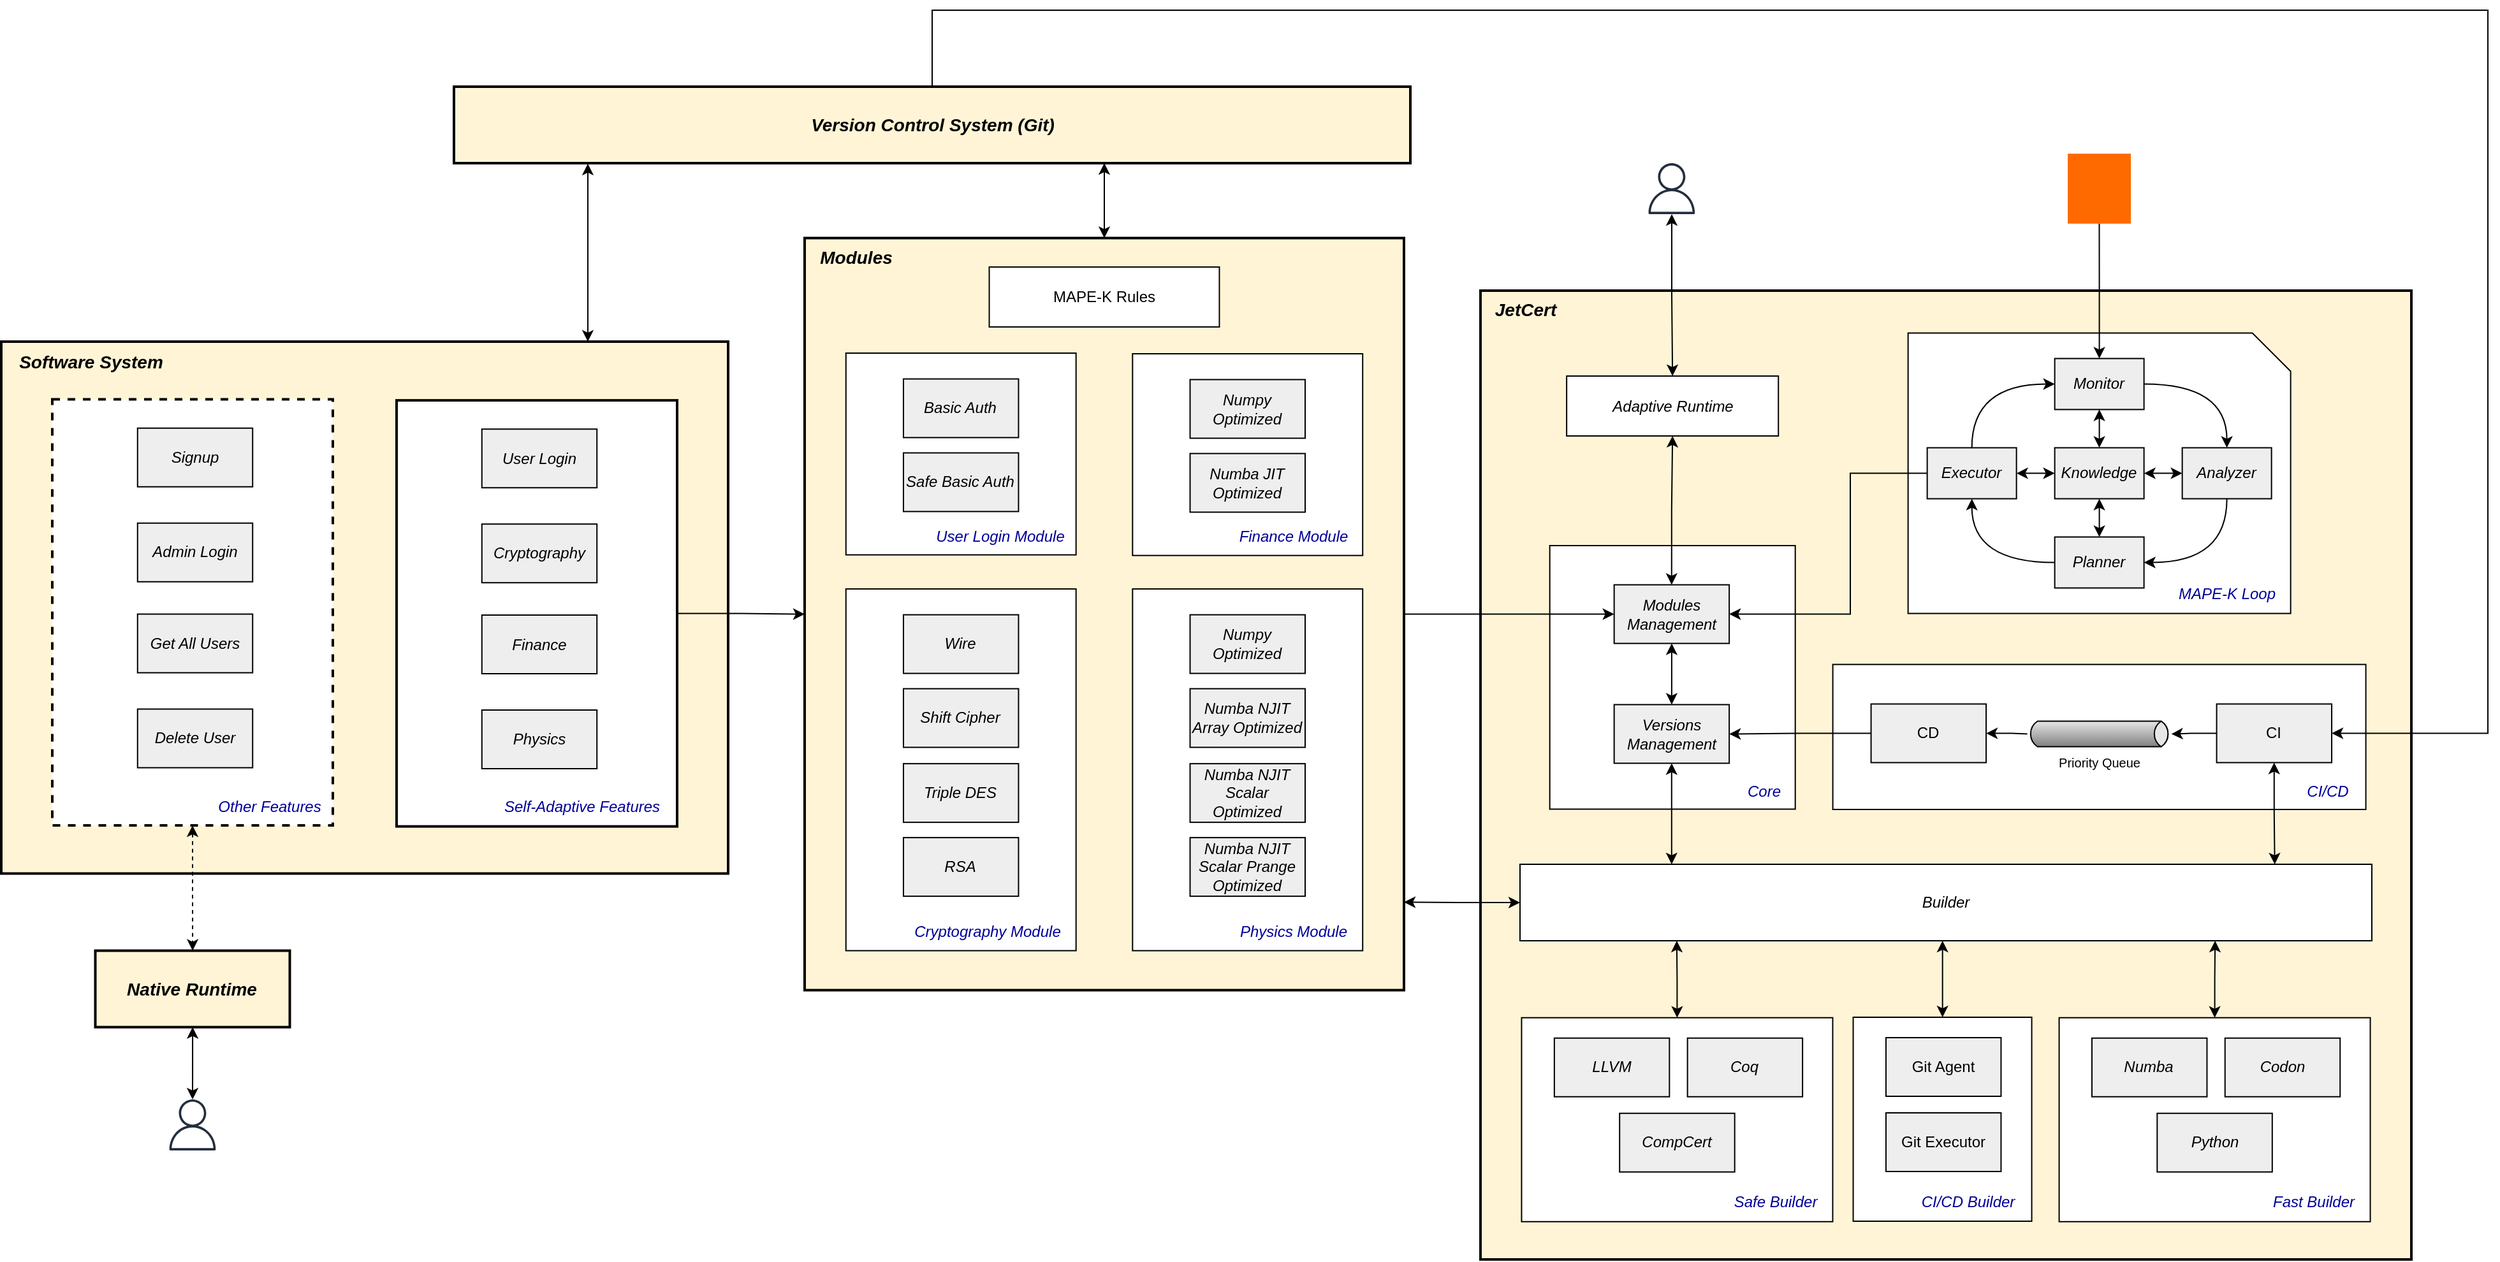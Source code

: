 <mxfile version="26.0.7">
  <diagram name="Page-1" id="ZFVRr7OpjtKKJH29cP2N">
    <mxGraphModel dx="3718" dy="2628" grid="1" gridSize="10" guides="1" tooltips="1" connect="1" arrows="1" fold="1" page="1" pageScale="1" pageWidth="850" pageHeight="1100" math="0" shadow="0">
      <root>
        <mxCell id="0" />
        <mxCell id="1" parent="0" />
        <mxCell id="-ydNmQB9zM_-2W_fWb3f-100" style="edgeStyle=orthogonalEdgeStyle;rounded=0;orthogonalLoop=1;jettySize=auto;html=1;entryX=0.14;entryY=1.007;entryDx=0;entryDy=0;entryPerimeter=0;startArrow=classic;startFill=1;exitX=0.807;exitY=0;exitDx=0;exitDy=0;exitPerimeter=0;" edge="1" parent="1" source="7SUzxIseQcVDFoDJgZ21-4" target="-ydNmQB9zM_-2W_fWb3f-50">
          <mxGeometry relative="1" as="geometry" />
        </mxCell>
        <mxCell id="7SUzxIseQcVDFoDJgZ21-4" value="" style="rounded=0;whiteSpace=wrap;html=1;strokeWidth=2;fillColor=#fff5d6;strokeColor=#000000;" parent="1" vertex="1">
          <mxGeometry x="-780" y="10.0" width="570" height="417.25" as="geometry" />
        </mxCell>
        <mxCell id="7SUzxIseQcVDFoDJgZ21-5" value="&lt;font style=&quot;font-size: 14px;&quot;&gt;&lt;b&gt;&lt;i&gt;Software System&lt;/i&gt;&lt;/b&gt;&lt;/font&gt;" style="text;html=1;align=center;verticalAlign=middle;resizable=0;points=[];autosize=1;strokeColor=none;fillColor=none;" parent="1" vertex="1">
          <mxGeometry x="-780" y="10.5" width="140" height="30" as="geometry" />
        </mxCell>
        <mxCell id="nUs16ag-8KY5u_Jwet5G-22" value="" style="rounded=0;whiteSpace=wrap;html=1;fillColor=#FFF5D6;strokeWidth=2;" parent="1" vertex="1">
          <mxGeometry x="-150" y="-71.25" width="470" height="590" as="geometry" />
        </mxCell>
        <mxCell id="nUs16ag-8KY5u_Jwet5G-24" value="&lt;font style=&quot;font-size: 14px;&quot;&gt;&lt;b&gt;&lt;i&gt;Modules&lt;/i&gt;&lt;/b&gt;&lt;/font&gt;" style="text;html=1;align=center;verticalAlign=middle;resizable=0;points=[];autosize=1;strokeColor=none;fillColor=none;" parent="1" vertex="1">
          <mxGeometry x="-150" y="-71.25" width="80" height="30" as="geometry" />
        </mxCell>
        <mxCell id="nUs16ag-8KY5u_Jwet5G-88" value="" style="rounded=0;whiteSpace=wrap;html=1;" parent="1" vertex="1">
          <mxGeometry x="107.15" y="19.52" width="180.46" height="158.25" as="geometry" />
        </mxCell>
        <mxCell id="nUs16ag-8KY5u_Jwet5G-89" value="&lt;i style=&quot;&quot;&gt;&lt;font style=&quot;font-size: 12px;&quot;&gt;Numpy Optimized&lt;/font&gt;&lt;/i&gt;" style="html=1;dropTarget=0;whiteSpace=wrap;fillColor=#EEEEEE;" parent="1" vertex="1">
          <mxGeometry x="152.26" y="39.77" width="90.24" height="46" as="geometry" />
        </mxCell>
        <mxCell id="nUs16ag-8KY5u_Jwet5G-90" value="&lt;i&gt;Numba JIT Optimized&lt;/i&gt;" style="html=1;dropTarget=0;whiteSpace=wrap;fillColor=#EEEEEE;" parent="1" vertex="1">
          <mxGeometry x="152.26" y="97.77" width="90.24" height="46" as="geometry" />
        </mxCell>
        <mxCell id="nUs16ag-8KY5u_Jwet5G-91" value="&lt;font size=&quot;1&quot; color=&quot;#000099&quot; style=&quot;&quot;&gt;&lt;i style=&quot;font-size: 12px;&quot;&gt;Finance Module&lt;/i&gt;&lt;/font&gt;" style="text;html=1;align=center;verticalAlign=middle;resizable=0;points=[];autosize=1;strokeColor=none;fillColor=none;" parent="1" vertex="1">
          <mxGeometry x="177.61" y="148.27" width="110" height="30" as="geometry" />
        </mxCell>
        <mxCell id="48fDKb3yu4CFOlkJPKU8-24" value="MAPE-K Rules" style="rounded=0;whiteSpace=wrap;html=1;" parent="1" vertex="1">
          <mxGeometry x="-5.23" y="-48.54" width="180.46" height="47" as="geometry" />
        </mxCell>
        <mxCell id="NnZYRGLzejtgDi9ghLFj-72" style="edgeStyle=orthogonalEdgeStyle;rounded=0;orthogonalLoop=1;jettySize=auto;html=1;" parent="1" source="NnZYRGLzejtgDi9ghLFj-1" target="nUs16ag-8KY5u_Jwet5G-22" edge="1">
          <mxGeometry relative="1" as="geometry" />
        </mxCell>
        <mxCell id="NnZYRGLzejtgDi9ghLFj-1" value="" style="rounded=0;whiteSpace=wrap;html=1;strokeWidth=2;" parent="1" vertex="1">
          <mxGeometry x="-470" y="56.06" width="220" height="334.25" as="geometry" />
        </mxCell>
        <mxCell id="NnZYRGLzejtgDi9ghLFj-4" value="&lt;i&gt;User Login&lt;/i&gt;" style="html=1;dropTarget=0;whiteSpace=wrap;fillColor=#EEEEEE;" parent="1" vertex="1">
          <mxGeometry x="-403.12" y="78.62" width="90.24" height="46" as="geometry" />
        </mxCell>
        <mxCell id="NnZYRGLzejtgDi9ghLFj-5" value="&lt;i&gt;Cryptography&lt;/i&gt;" style="html=1;dropTarget=0;whiteSpace=wrap;fillColor=#EEEEEE;" parent="1" vertex="1">
          <mxGeometry x="-403.12" y="153.12" width="90.24" height="46" as="geometry" />
        </mxCell>
        <mxCell id="NnZYRGLzejtgDi9ghLFj-11" value="&lt;i style=&quot;&quot;&gt;&lt;font style=&quot;font-size: 12px;&quot;&gt;Finance&lt;/font&gt;&lt;/i&gt;" style="html=1;dropTarget=0;whiteSpace=wrap;fillColor=#EEEEEE;" parent="1" vertex="1">
          <mxGeometry x="-403.12" y="224.5" width="90.24" height="46" as="geometry" />
        </mxCell>
        <mxCell id="NnZYRGLzejtgDi9ghLFj-12" value="&lt;i&gt;Physics&lt;/i&gt;" style="html=1;dropTarget=0;whiteSpace=wrap;fillColor=#EEEEEE;" parent="1" vertex="1">
          <mxGeometry x="-403.12" y="299.0" width="90.24" height="46" as="geometry" />
        </mxCell>
        <mxCell id="NnZYRGLzejtgDi9ghLFj-35" value="&lt;font color=&quot;#000099&quot;&gt;&lt;i&gt;Self-Adaptive Features&lt;/i&gt;&lt;/font&gt;" style="text;html=1;align=center;verticalAlign=middle;resizable=0;points=[];autosize=1;strokeColor=none;fillColor=none;" parent="1" vertex="1">
          <mxGeometry x="-400" y="360.31" width="150" height="30" as="geometry" />
        </mxCell>
        <mxCell id="K5gOMNAxIlGWHmhBvM_P-454" style="edgeStyle=orthogonalEdgeStyle;rounded=0;orthogonalLoop=1;jettySize=auto;html=1;dashed=1;startArrow=classic;startFill=1;" parent="1" source="NnZYRGLzejtgDi9ghLFj-44" target="K5gOMNAxIlGWHmhBvM_P-452" edge="1">
          <mxGeometry relative="1" as="geometry" />
        </mxCell>
        <mxCell id="NnZYRGLzejtgDi9ghLFj-44" value="" style="rounded=0;whiteSpace=wrap;html=1;strokeWidth=2;dashed=1;" parent="1" vertex="1">
          <mxGeometry x="-740" y="55.31" width="220" height="334.25" as="geometry" />
        </mxCell>
        <mxCell id="NnZYRGLzejtgDi9ghLFj-45" value="&lt;i&gt;Signup&lt;/i&gt;" style="html=1;dropTarget=0;whiteSpace=wrap;fillColor=#EEEEEE;" parent="1" vertex="1">
          <mxGeometry x="-673.12" y="77.87" width="90.24" height="46" as="geometry" />
        </mxCell>
        <mxCell id="NnZYRGLzejtgDi9ghLFj-46" value="&lt;i&gt;Admin Login&lt;/i&gt;" style="html=1;dropTarget=0;whiteSpace=wrap;fillColor=#EEEEEE;" parent="1" vertex="1">
          <mxGeometry x="-673.12" y="152.37" width="90.24" height="46" as="geometry" />
        </mxCell>
        <mxCell id="NnZYRGLzejtgDi9ghLFj-47" value="&lt;i style=&quot;&quot;&gt;&lt;font style=&quot;font-size: 12px;&quot;&gt;Get All Users&lt;/font&gt;&lt;/i&gt;" style="html=1;dropTarget=0;whiteSpace=wrap;fillColor=#EEEEEE;" parent="1" vertex="1">
          <mxGeometry x="-673.12" y="223.75" width="90.24" height="46" as="geometry" />
        </mxCell>
        <mxCell id="NnZYRGLzejtgDi9ghLFj-48" value="&lt;i&gt;Delete User&lt;/i&gt;" style="html=1;dropTarget=0;whiteSpace=wrap;fillColor=#EEEEEE;" parent="1" vertex="1">
          <mxGeometry x="-673.12" y="298.25" width="90.24" height="46" as="geometry" />
        </mxCell>
        <mxCell id="NnZYRGLzejtgDi9ghLFj-49" value="&lt;font color=&quot;#000099&quot;&gt;&lt;i&gt;Other Features&lt;/i&gt;&lt;/font&gt;" style="text;html=1;align=center;verticalAlign=middle;resizable=0;points=[];autosize=1;strokeColor=none;fillColor=none;" parent="1" vertex="1">
          <mxGeometry x="-620" y="360.31" width="100" height="30" as="geometry" />
        </mxCell>
        <mxCell id="NnZYRGLzejtgDi9ghLFj-55" value="" style="rounded=0;whiteSpace=wrap;html=1;" parent="1" vertex="1">
          <mxGeometry x="107.15" y="204.02" width="180.46" height="283.75" as="geometry" />
        </mxCell>
        <mxCell id="NnZYRGLzejtgDi9ghLFj-56" value="&lt;i&gt;Numpy Optimized&lt;/i&gt;" style="html=1;dropTarget=0;whiteSpace=wrap;fillColor=#EEEEEE;" parent="1" vertex="1">
          <mxGeometry x="152.26" y="224.27" width="90.24" height="46" as="geometry" />
        </mxCell>
        <mxCell id="NnZYRGLzejtgDi9ghLFj-57" value="&lt;i&gt;Numba NJIT Array Optimized&lt;/i&gt;" style="html=1;dropTarget=0;whiteSpace=wrap;fillColor=#EEEEEE;" parent="1" vertex="1">
          <mxGeometry x="152.26" y="282.27" width="90.24" height="46" as="geometry" />
        </mxCell>
        <mxCell id="NnZYRGLzejtgDi9ghLFj-58" value="&lt;font size=&quot;1&quot; color=&quot;#000099&quot; style=&quot;&quot;&gt;&lt;i style=&quot;font-size: 12px;&quot;&gt;Physics Module&lt;/i&gt;&lt;/font&gt;" style="text;html=1;align=center;verticalAlign=middle;resizable=0;points=[];autosize=1;strokeColor=none;fillColor=none;" parent="1" vertex="1">
          <mxGeometry x="177.61" y="457.77" width="110" height="30" as="geometry" />
        </mxCell>
        <mxCell id="NnZYRGLzejtgDi9ghLFj-59" value="&lt;i&gt;Numba NJIT Scalar Optimized&lt;/i&gt;" style="html=1;dropTarget=0;whiteSpace=wrap;fillColor=#EEEEEE;" parent="1" vertex="1">
          <mxGeometry x="152.26" y="341.08" width="90.24" height="46" as="geometry" />
        </mxCell>
        <mxCell id="NnZYRGLzejtgDi9ghLFj-60" value="&lt;i&gt;Numba NJIT Scalar Prange Optimized&lt;/i&gt;" style="html=1;dropTarget=0;whiteSpace=wrap;fillColor=#EEEEEE;" parent="1" vertex="1">
          <mxGeometry x="152.26" y="399.08" width="90.24" height="46" as="geometry" />
        </mxCell>
        <mxCell id="NnZYRGLzejtgDi9ghLFj-61" value="" style="rounded=0;whiteSpace=wrap;html=1;" parent="1" vertex="1">
          <mxGeometry x="-117.62" y="204.02" width="180.46" height="283.75" as="geometry" />
        </mxCell>
        <mxCell id="NnZYRGLzejtgDi9ghLFj-62" value="&lt;i&gt;Wire&lt;/i&gt;" style="html=1;dropTarget=0;whiteSpace=wrap;fillColor=#EEEEEE;" parent="1" vertex="1">
          <mxGeometry x="-72.51" y="224.27" width="90.24" height="46" as="geometry" />
        </mxCell>
        <mxCell id="NnZYRGLzejtgDi9ghLFj-63" value="&lt;i&gt;Shift Cipher&lt;/i&gt;" style="html=1;dropTarget=0;whiteSpace=wrap;fillColor=#EEEEEE;" parent="1" vertex="1">
          <mxGeometry x="-72.51" y="282.27" width="90.24" height="46" as="geometry" />
        </mxCell>
        <mxCell id="NnZYRGLzejtgDi9ghLFj-64" value="&lt;font size=&quot;1&quot; color=&quot;#000099&quot; style=&quot;&quot;&gt;&lt;i style=&quot;font-size: 12px;&quot;&gt;Cryptography Module&lt;/i&gt;&lt;/font&gt;" style="text;html=1;align=center;verticalAlign=middle;resizable=0;points=[];autosize=1;strokeColor=none;fillColor=none;" parent="1" vertex="1">
          <mxGeometry x="-77.16" y="457.77" width="140" height="30" as="geometry" />
        </mxCell>
        <mxCell id="NnZYRGLzejtgDi9ghLFj-65" value="&lt;i&gt;Triple DES&lt;/i&gt;" style="html=1;dropTarget=0;whiteSpace=wrap;fillColor=#EEEEEE;" parent="1" vertex="1">
          <mxGeometry x="-72.51" y="341.08" width="90.24" height="46" as="geometry" />
        </mxCell>
        <mxCell id="NnZYRGLzejtgDi9ghLFj-66" value="&lt;i&gt;RSA&lt;/i&gt;" style="html=1;dropTarget=0;whiteSpace=wrap;fillColor=#EEEEEE;" parent="1" vertex="1">
          <mxGeometry x="-72.51" y="399.08" width="90.24" height="46" as="geometry" />
        </mxCell>
        <mxCell id="NnZYRGLzejtgDi9ghLFj-67" value="" style="rounded=0;whiteSpace=wrap;html=1;" parent="1" vertex="1">
          <mxGeometry x="-117.62" y="19.02" width="180.46" height="158.25" as="geometry" />
        </mxCell>
        <mxCell id="NnZYRGLzejtgDi9ghLFj-68" value="&lt;i style=&quot;&quot;&gt;&lt;font style=&quot;font-size: 12px;&quot;&gt;Basic Auth&lt;/font&gt;&lt;/i&gt;" style="html=1;dropTarget=0;whiteSpace=wrap;fillColor=#EEEEEE;" parent="1" vertex="1">
          <mxGeometry x="-72.51" y="39.27" width="90.24" height="46" as="geometry" />
        </mxCell>
        <mxCell id="NnZYRGLzejtgDi9ghLFj-69" value="&lt;i&gt;Safe Basic Auth&lt;/i&gt;" style="html=1;dropTarget=0;whiteSpace=wrap;fillColor=#EEEEEE;" parent="1" vertex="1">
          <mxGeometry x="-72.51" y="97.27" width="90.24" height="46" as="geometry" />
        </mxCell>
        <mxCell id="NnZYRGLzejtgDi9ghLFj-70" value="&lt;font size=&quot;1&quot; color=&quot;#000099&quot;&gt;&lt;i style=&quot;font-size: 12px;&quot;&gt;User Login Module&lt;/i&gt;&lt;/font&gt;" style="text;html=1;align=center;verticalAlign=middle;resizable=0;points=[];autosize=1;strokeColor=none;fillColor=none;" parent="1" vertex="1">
          <mxGeometry x="-57.16" y="148.27" width="120" height="30" as="geometry" />
        </mxCell>
        <mxCell id="K5gOMNAxIlGWHmhBvM_P-450" value="" style="sketch=0;outlineConnect=0;fontColor=#232F3E;gradientColor=none;fillColor=#232F3D;strokeColor=none;dashed=0;verticalLabelPosition=bottom;verticalAlign=top;align=center;html=1;fontSize=12;fontStyle=0;aspect=fixed;pointerEvents=1;shape=mxgraph.aws4.user;" parent="1" vertex="1">
          <mxGeometry x="-650" y="604.48" width="40" height="40" as="geometry" />
        </mxCell>
        <mxCell id="K5gOMNAxIlGWHmhBvM_P-451" value="" style="edgeStyle=orthogonalEdgeStyle;rounded=0;orthogonalLoop=1;jettySize=auto;html=1;startArrow=classic;startFill=1;" parent="1" source="K5gOMNAxIlGWHmhBvM_P-452" target="K5gOMNAxIlGWHmhBvM_P-450" edge="1">
          <mxGeometry relative="1" as="geometry" />
        </mxCell>
        <mxCell id="K5gOMNAxIlGWHmhBvM_P-452" value="" style="rounded=0;whiteSpace=wrap;html=1;fillColor=#FFF5D6;strokeWidth=2;" parent="1" vertex="1">
          <mxGeometry x="-706.25" y="487.77" width="152.5" height="60" as="geometry" />
        </mxCell>
        <mxCell id="K5gOMNAxIlGWHmhBvM_P-453" value="&lt;font style=&quot;font-size: 14px;&quot;&gt;&lt;b&gt;&lt;i&gt;Native Runtime&lt;/i&gt;&lt;/b&gt;&lt;/font&gt;" style="text;html=1;align=center;verticalAlign=middle;resizable=0;points=[];autosize=1;strokeColor=none;fillColor=none;" parent="1" vertex="1">
          <mxGeometry x="-696.25" y="502.77" width="130" height="30" as="geometry" />
        </mxCell>
        <mxCell id="K5gOMNAxIlGWHmhBvM_P-460" value="" style="points=[];aspect=fixed;html=1;align=center;shadow=0;dashed=0;fillColor=#FF6A00;strokeColor=none;shape=mxgraph.alibaba_cloud.isoc_iot_security_operations_center;" parent="1" vertex="1">
          <mxGeometry x="840.54" y="-137.45" width="49.5" height="54.9" as="geometry" />
        </mxCell>
        <mxCell id="-ydNmQB9zM_-2W_fWb3f-4" value="" style="rounded=0;whiteSpace=wrap;html=1;fillColor=#FFF5D6;strokeWidth=2;" vertex="1" parent="1">
          <mxGeometry x="380" y="-30" width="730" height="760" as="geometry" />
        </mxCell>
        <mxCell id="-ydNmQB9zM_-2W_fWb3f-5" value="&lt;font style=&quot;font-size: 14px;&quot;&gt;&lt;b&gt;&lt;i&gt;JetCert&lt;/i&gt;&lt;/b&gt;&lt;/font&gt;" style="text;html=1;align=center;verticalAlign=middle;resizable=0;points=[];autosize=1;strokeColor=none;fillColor=none;" vertex="1" parent="1">
          <mxGeometry x="380" y="-30" width="70" height="30" as="geometry" />
        </mxCell>
        <mxCell id="-ydNmQB9zM_-2W_fWb3f-7" value="" style="rounded=0;whiteSpace=wrap;html=1;" vertex="1" parent="1">
          <mxGeometry x="434.33" y="170" width="192.52" height="206.75" as="geometry" />
        </mxCell>
        <mxCell id="-ydNmQB9zM_-2W_fWb3f-8" value="&lt;font size=&quot;1&quot; color=&quot;#000099&quot; style=&quot;&quot;&gt;&lt;i style=&quot;font-size: 12px;&quot;&gt;Core&lt;/i&gt;&lt;/font&gt;" style="text;html=1;align=center;verticalAlign=middle;resizable=0;points=[];autosize=1;strokeColor=none;fillColor=none;" vertex="1" parent="1">
          <mxGeometry x="577.21" y="347.5" width="50" height="30" as="geometry" />
        </mxCell>
        <mxCell id="-ydNmQB9zM_-2W_fWb3f-24" value="" style="shape=card;whiteSpace=wrap;html=1;direction=south;" vertex="1" parent="1">
          <mxGeometry x="715.32" y="3.25" width="300" height="220" as="geometry" />
        </mxCell>
        <mxCell id="-ydNmQB9zM_-2W_fWb3f-25" value="&lt;font size=&quot;1&quot; color=&quot;#000099&quot; style=&quot;&quot;&gt;&lt;i style=&quot;font-size: 12px;&quot;&gt;MAPE-K Loop&lt;/i&gt;&lt;/font&gt;" style="text;html=1;align=center;verticalAlign=middle;resizable=0;points=[];autosize=1;strokeColor=none;fillColor=none;" vertex="1" parent="1">
          <mxGeometry x="915.32" y="193.25" width="100" height="30" as="geometry" />
        </mxCell>
        <mxCell id="-ydNmQB9zM_-2W_fWb3f-27" value="&lt;i&gt;Adaptive Runtime&lt;/i&gt;" style="rounded=0;whiteSpace=wrap;html=1;" vertex="1" parent="1">
          <mxGeometry x="447.56" y="37.0" width="166.06" height="47" as="geometry" />
        </mxCell>
        <mxCell id="-ydNmQB9zM_-2W_fWb3f-28" style="edgeStyle=orthogonalEdgeStyle;rounded=0;orthogonalLoop=1;jettySize=auto;html=1;entryX=0.5;entryY=1;entryDx=0;entryDy=0;startArrow=classic;startFill=1;" edge="1" parent="1" source="-ydNmQB9zM_-2W_fWb3f-30" target="-ydNmQB9zM_-2W_fWb3f-27">
          <mxGeometry relative="1" as="geometry" />
        </mxCell>
        <mxCell id="-ydNmQB9zM_-2W_fWb3f-29" value="" style="edgeStyle=orthogonalEdgeStyle;rounded=0;orthogonalLoop=1;jettySize=auto;html=1;startArrow=classic;startFill=1;" edge="1" parent="1" source="-ydNmQB9zM_-2W_fWb3f-30" target="-ydNmQB9zM_-2W_fWb3f-49">
          <mxGeometry relative="1" as="geometry" />
        </mxCell>
        <mxCell id="-ydNmQB9zM_-2W_fWb3f-94" style="edgeStyle=orthogonalEdgeStyle;rounded=0;orthogonalLoop=1;jettySize=auto;html=1;entryX=1;entryY=0.5;entryDx=0;entryDy=0;startArrow=classic;startFill=1;endArrow=none;" edge="1" parent="1" source="-ydNmQB9zM_-2W_fWb3f-30" target="nUs16ag-8KY5u_Jwet5G-22">
          <mxGeometry relative="1" as="geometry" />
        </mxCell>
        <mxCell id="-ydNmQB9zM_-2W_fWb3f-30" value="&lt;div&gt;&lt;i&gt;Modules&lt;/i&gt;&lt;/div&gt;&lt;div&gt;&lt;i&gt;Management&lt;/i&gt;&lt;/div&gt;" style="html=1;dropTarget=0;whiteSpace=wrap;fillColor=#EEEEEE;" vertex="1" parent="1">
          <mxGeometry x="484.83" y="200.75" width="90.24" height="46" as="geometry" />
        </mxCell>
        <mxCell id="-ydNmQB9zM_-2W_fWb3f-31" value="" style="rounded=0;whiteSpace=wrap;html=1;" vertex="1" parent="1">
          <mxGeometry x="412.22" y="540.36" width="244" height="160" as="geometry" />
        </mxCell>
        <mxCell id="-ydNmQB9zM_-2W_fWb3f-32" value="&lt;font size=&quot;1&quot; color=&quot;#000099&quot; style=&quot;&quot;&gt;&lt;i style=&quot;font-size: 12px;&quot;&gt;Safe Builder&lt;/i&gt;&lt;/font&gt;" style="text;html=1;align=center;verticalAlign=middle;resizable=0;points=[];autosize=1;strokeColor=none;fillColor=none;" vertex="1" parent="1">
          <mxGeometry x="566.22" y="670.36" width="90" height="30" as="geometry" />
        </mxCell>
        <mxCell id="-ydNmQB9zM_-2W_fWb3f-33" value="&lt;i&gt;LLVM&lt;/i&gt;" style="html=1;dropTarget=0;whiteSpace=wrap;fillColor=#EEEEEE;" vertex="1" parent="1">
          <mxGeometry x="437.92" y="556.36" width="90.24" height="46" as="geometry" />
        </mxCell>
        <mxCell id="-ydNmQB9zM_-2W_fWb3f-34" value="&lt;i&gt;Coq&lt;/i&gt;" style="html=1;dropTarget=0;whiteSpace=wrap;fillColor=#EEEEEE;" vertex="1" parent="1">
          <mxGeometry x="542.32" y="556.36" width="90.24" height="46" as="geometry" />
        </mxCell>
        <mxCell id="-ydNmQB9zM_-2W_fWb3f-35" value="&lt;i style=&quot;&quot;&gt;&lt;font style=&quot;font-size: 12px;&quot;&gt;CompCert&lt;/font&gt;&lt;/i&gt;" style="html=1;dropTarget=0;whiteSpace=wrap;fillColor=#EEEEEE;" vertex="1" parent="1">
          <mxGeometry x="489.1" y="615.36" width="90.24" height="46" as="geometry" />
        </mxCell>
        <mxCell id="-ydNmQB9zM_-2W_fWb3f-44" value="" style="rounded=0;whiteSpace=wrap;html=1;" vertex="1" parent="1">
          <mxGeometry x="833.78" y="540.36" width="244" height="160" as="geometry" />
        </mxCell>
        <mxCell id="-ydNmQB9zM_-2W_fWb3f-45" value="&lt;font size=&quot;1&quot; color=&quot;#000099&quot; style=&quot;&quot;&gt;&lt;i style=&quot;font-size: 12px;&quot;&gt;Fast Builder&lt;/i&gt;&lt;/font&gt;" style="text;html=1;align=center;verticalAlign=middle;resizable=0;points=[];autosize=1;strokeColor=none;fillColor=none;" vertex="1" parent="1">
          <mxGeometry x="987.78" y="670.36" width="90" height="30" as="geometry" />
        </mxCell>
        <mxCell id="-ydNmQB9zM_-2W_fWb3f-46" value="&lt;i&gt;Numba&lt;/i&gt;" style="html=1;dropTarget=0;whiteSpace=wrap;fillColor=#EEEEEE;" vertex="1" parent="1">
          <mxGeometry x="859.48" y="556.36" width="90.24" height="46" as="geometry" />
        </mxCell>
        <mxCell id="-ydNmQB9zM_-2W_fWb3f-47" value="&lt;i&gt;Codon&lt;/i&gt;" style="html=1;dropTarget=0;whiteSpace=wrap;fillColor=#EEEEEE;" vertex="1" parent="1">
          <mxGeometry x="963.88" y="556.36" width="90.24" height="46" as="geometry" />
        </mxCell>
        <mxCell id="-ydNmQB9zM_-2W_fWb3f-48" value="&lt;i style=&quot;&quot;&gt;&lt;font style=&quot;font-size: 12px;&quot;&gt;Python&lt;/font&gt;&lt;/i&gt;" style="html=1;dropTarget=0;whiteSpace=wrap;fillColor=#EEEEEE;" vertex="1" parent="1">
          <mxGeometry x="910.66" y="615.36" width="90.24" height="46" as="geometry" />
        </mxCell>
        <mxCell id="-ydNmQB9zM_-2W_fWb3f-49" value="&lt;i&gt;Versions Management&lt;/i&gt;" style="html=1;dropTarget=0;whiteSpace=wrap;fillColor=#EEEEEE;" vertex="1" parent="1">
          <mxGeometry x="484.83" y="294.75" width="90.24" height="46" as="geometry" />
        </mxCell>
        <mxCell id="-ydNmQB9zM_-2W_fWb3f-50" value="" style="rounded=0;whiteSpace=wrap;html=1;fillColor=#FFF5D6;strokeWidth=2;" vertex="1" parent="1">
          <mxGeometry x="-425" y="-190" width="750" height="60" as="geometry" />
        </mxCell>
        <mxCell id="-ydNmQB9zM_-2W_fWb3f-51" value="&lt;font style=&quot;font-size: 14px;&quot;&gt;&lt;b&gt;&lt;i&gt;Version Control System (Git)&lt;/i&gt;&lt;/b&gt;&lt;/font&gt;" style="text;html=1;align=center;verticalAlign=middle;resizable=0;points=[];autosize=1;strokeColor=none;fillColor=none;" vertex="1" parent="1">
          <mxGeometry x="-155" y="-175" width="210" height="30" as="geometry" />
        </mxCell>
        <mxCell id="-ydNmQB9zM_-2W_fWb3f-52" value="" style="rounded=0;whiteSpace=wrap;html=1;" vertex="1" parent="1">
          <mxGeometry x="656.29" y="263.25" width="418" height="113.75" as="geometry" />
        </mxCell>
        <mxCell id="-ydNmQB9zM_-2W_fWb3f-53" value="&lt;font size=&quot;1&quot; color=&quot;#000099&quot; style=&quot;&quot;&gt;&lt;i style=&quot;font-size: 12px;&quot;&gt;CI/CD&lt;/i&gt;&lt;/font&gt;" style="text;html=1;align=center;verticalAlign=middle;resizable=0;points=[];autosize=1;strokeColor=none;fillColor=none;" vertex="1" parent="1">
          <mxGeometry x="1014.29" y="347.5" width="60" height="30" as="geometry" />
        </mxCell>
        <mxCell id="-ydNmQB9zM_-2W_fWb3f-54" value="" style="edgeStyle=orthogonalEdgeStyle;rounded=0;orthogonalLoop=1;jettySize=auto;html=1;" edge="1" parent="1" source="-ydNmQB9zM_-2W_fWb3f-56" target="-ydNmQB9zM_-2W_fWb3f-58">
          <mxGeometry relative="1" as="geometry" />
        </mxCell>
        <mxCell id="-ydNmQB9zM_-2W_fWb3f-55" style="edgeStyle=orthogonalEdgeStyle;rounded=0;orthogonalLoop=1;jettySize=auto;html=1;entryX=0.5;entryY=0;entryDx=0;entryDy=0;exitX=1;exitY=0.5;exitDx=0;exitDy=0;startArrow=classic;startFill=1;endArrow=none;endFill=0;" edge="1" parent="1" source="-ydNmQB9zM_-2W_fWb3f-56" target="-ydNmQB9zM_-2W_fWb3f-50">
          <mxGeometry relative="1" as="geometry">
            <Array as="points">
              <mxPoint x="1170" y="317" />
              <mxPoint x="1170" y="-250" />
              <mxPoint x="-50" y="-250" />
            </Array>
          </mxGeometry>
        </mxCell>
        <mxCell id="-ydNmQB9zM_-2W_fWb3f-56" value="CI" style="html=1;dropTarget=0;whiteSpace=wrap;fillColor=#EEEEEE;" vertex="1" parent="1">
          <mxGeometry x="957.29" y="294.25" width="90.24" height="46" as="geometry" />
        </mxCell>
        <mxCell id="-ydNmQB9zM_-2W_fWb3f-57" value="&lt;i&gt;Builder&lt;/i&gt;" style="rounded=0;whiteSpace=wrap;html=1;" vertex="1" parent="1">
          <mxGeometry x="411" y="420" width="668" height="60" as="geometry" />
        </mxCell>
        <mxCell id="-ydNmQB9zM_-2W_fWb3f-58" value="&lt;font style=&quot;font-size: 10px;&quot;&gt;Priority Queue&lt;/font&gt;" style="strokeWidth=1;outlineConnect=0;dashed=0;align=center;html=1;fontSize=8;shape=mxgraph.eip.messageChannel;verticalLabelPosition=bottom;labelBackgroundColor=#ffffff;verticalAlign=top;" vertex="1" parent="1">
          <mxGeometry x="808.79" y="307.75" width="113" height="20" as="geometry" />
        </mxCell>
        <mxCell id="-ydNmQB9zM_-2W_fWb3f-59" value="" style="edgeStyle=orthogonalEdgeStyle;rounded=0;orthogonalLoop=1;jettySize=auto;html=1;" edge="1" parent="1" source="-ydNmQB9zM_-2W_fWb3f-61" target="-ydNmQB9zM_-2W_fWb3f-49">
          <mxGeometry relative="1" as="geometry" />
        </mxCell>
        <mxCell id="-ydNmQB9zM_-2W_fWb3f-60" value="" style="edgeStyle=orthogonalEdgeStyle;rounded=0;orthogonalLoop=1;jettySize=auto;html=1;endArrow=none;endFill=0;startArrow=classic;startFill=1;" edge="1" parent="1" source="-ydNmQB9zM_-2W_fWb3f-61" target="-ydNmQB9zM_-2W_fWb3f-58">
          <mxGeometry relative="1" as="geometry" />
        </mxCell>
        <mxCell id="-ydNmQB9zM_-2W_fWb3f-61" value="CD" style="html=1;dropTarget=0;whiteSpace=wrap;fillColor=#EEEEEE;" vertex="1" parent="1">
          <mxGeometry x="686.29" y="294.25" width="90.24" height="46" as="geometry" />
        </mxCell>
        <mxCell id="-ydNmQB9zM_-2W_fWb3f-62" style="edgeStyle=orthogonalEdgeStyle;rounded=0;orthogonalLoop=1;jettySize=auto;html=1;entryX=0.5;entryY=0;entryDx=0;entryDy=0;startArrow=classic;startFill=1;" edge="1" parent="1" source="-ydNmQB9zM_-2W_fWb3f-63" target="-ydNmQB9zM_-2W_fWb3f-27">
          <mxGeometry relative="1" as="geometry" />
        </mxCell>
        <mxCell id="-ydNmQB9zM_-2W_fWb3f-63" value="" style="sketch=0;outlineConnect=0;fontColor=#232F3E;gradientColor=none;fillColor=#232F3D;strokeColor=none;dashed=0;verticalLabelPosition=bottom;verticalAlign=top;align=center;html=1;fontSize=12;fontStyle=0;aspect=fixed;pointerEvents=1;shape=mxgraph.aws4.user;" vertex="1" parent="1">
          <mxGeometry x="509.95" y="-130" width="40" height="40" as="geometry" />
        </mxCell>
        <mxCell id="-ydNmQB9zM_-2W_fWb3f-64" value="" style="rounded=0;whiteSpace=wrap;html=1;" vertex="1" parent="1">
          <mxGeometry x="672.28" y="540" width="140" height="160" as="geometry" />
        </mxCell>
        <mxCell id="-ydNmQB9zM_-2W_fWb3f-65" value="&lt;font color=&quot;#000099&quot;&gt;&lt;i&gt;CI/CD Builder&lt;/i&gt;&lt;/font&gt;" style="text;html=1;align=center;verticalAlign=middle;resizable=0;points=[];autosize=1;strokeColor=none;fillColor=none;" vertex="1" parent="1">
          <mxGeometry x="712.28" y="670.0" width="100" height="30" as="geometry" />
        </mxCell>
        <mxCell id="-ydNmQB9zM_-2W_fWb3f-66" value="Git Agent" style="html=1;dropTarget=0;whiteSpace=wrap;fillColor=#EEEEEE;" vertex="1" parent="1">
          <mxGeometry x="697.98" y="556.0" width="90.24" height="46" as="geometry" />
        </mxCell>
        <mxCell id="-ydNmQB9zM_-2W_fWb3f-67" value="Git Executor" style="html=1;dropTarget=0;whiteSpace=wrap;fillColor=#EEEEEE;" vertex="1" parent="1">
          <mxGeometry x="697.98" y="615.0" width="90.24" height="46" as="geometry" />
        </mxCell>
        <mxCell id="-ydNmQB9zM_-2W_fWb3f-68" style="edgeStyle=orthogonalEdgeStyle;rounded=0;orthogonalLoop=1;jettySize=auto;html=1;entryX=0.184;entryY=1;entryDx=0;entryDy=0;entryPerimeter=0;startArrow=classic;startFill=1;" edge="1" parent="1" source="-ydNmQB9zM_-2W_fWb3f-31" target="-ydNmQB9zM_-2W_fWb3f-57">
          <mxGeometry relative="1" as="geometry" />
        </mxCell>
        <mxCell id="-ydNmQB9zM_-2W_fWb3f-69" style="edgeStyle=orthogonalEdgeStyle;rounded=0;orthogonalLoop=1;jettySize=auto;html=1;entryX=0.496;entryY=1;entryDx=0;entryDy=0;entryPerimeter=0;startArrow=classic;startFill=1;" edge="1" parent="1" source="-ydNmQB9zM_-2W_fWb3f-64" target="-ydNmQB9zM_-2W_fWb3f-57">
          <mxGeometry relative="1" as="geometry" />
        </mxCell>
        <mxCell id="-ydNmQB9zM_-2W_fWb3f-70" style="edgeStyle=orthogonalEdgeStyle;rounded=0;orthogonalLoop=1;jettySize=auto;html=1;entryX=0.178;entryY=0;entryDx=0;entryDy=0;entryPerimeter=0;startArrow=classic;startFill=1;" edge="1" parent="1" source="-ydNmQB9zM_-2W_fWb3f-49" target="-ydNmQB9zM_-2W_fWb3f-57">
          <mxGeometry relative="1" as="geometry" />
        </mxCell>
        <mxCell id="-ydNmQB9zM_-2W_fWb3f-71" style="edgeStyle=orthogonalEdgeStyle;rounded=0;orthogonalLoop=1;jettySize=auto;html=1;entryX=0.816;entryY=1;entryDx=0;entryDy=0;entryPerimeter=0;startArrow=classic;startFill=1;" edge="1" parent="1" source="-ydNmQB9zM_-2W_fWb3f-44" target="-ydNmQB9zM_-2W_fWb3f-57">
          <mxGeometry relative="1" as="geometry" />
        </mxCell>
        <mxCell id="-ydNmQB9zM_-2W_fWb3f-72" style="edgeStyle=orthogonalEdgeStyle;rounded=0;orthogonalLoop=1;jettySize=auto;html=1;entryX=0.886;entryY=0;entryDx=0;entryDy=0;entryPerimeter=0;startArrow=classic;startFill=1;" edge="1" parent="1" source="-ydNmQB9zM_-2W_fWb3f-56" target="-ydNmQB9zM_-2W_fWb3f-57">
          <mxGeometry relative="1" as="geometry" />
        </mxCell>
        <mxCell id="-ydNmQB9zM_-2W_fWb3f-75" value="" style="edgeStyle=orthogonalEdgeStyle;rounded=0;orthogonalLoop=1;jettySize=auto;html=1;startArrow=classic;startFill=1;" edge="1" parent="1" source="-ydNmQB9zM_-2W_fWb3f-79" target="-ydNmQB9zM_-2W_fWb3f-81">
          <mxGeometry relative="1" as="geometry" />
        </mxCell>
        <mxCell id="-ydNmQB9zM_-2W_fWb3f-76" value="" style="edgeStyle=orthogonalEdgeStyle;rounded=0;orthogonalLoop=1;jettySize=auto;html=1;startArrow=classic;startFill=1;" edge="1" parent="1" source="-ydNmQB9zM_-2W_fWb3f-79" target="-ydNmQB9zM_-2W_fWb3f-84">
          <mxGeometry relative="1" as="geometry" />
        </mxCell>
        <mxCell id="-ydNmQB9zM_-2W_fWb3f-77" value="" style="edgeStyle=orthogonalEdgeStyle;rounded=0;orthogonalLoop=1;jettySize=auto;html=1;startArrow=classic;startFill=1;" edge="1" parent="1" source="-ydNmQB9zM_-2W_fWb3f-79" target="-ydNmQB9zM_-2W_fWb3f-86">
          <mxGeometry relative="1" as="geometry" />
        </mxCell>
        <mxCell id="-ydNmQB9zM_-2W_fWb3f-78" value="" style="edgeStyle=orthogonalEdgeStyle;rounded=0;orthogonalLoop=1;jettySize=auto;html=1;startArrow=classic;startFill=1;" edge="1" parent="1" source="-ydNmQB9zM_-2W_fWb3f-79" target="-ydNmQB9zM_-2W_fWb3f-88">
          <mxGeometry relative="1" as="geometry" />
        </mxCell>
        <mxCell id="-ydNmQB9zM_-2W_fWb3f-79" value="&lt;i&gt;Knowledge&lt;/i&gt;" style="html=1;dropTarget=0;whiteSpace=wrap;fillColor=#EEEEEE;" vertex="1" parent="1">
          <mxGeometry x="830.32" y="93.25" width="70" height="40" as="geometry" />
        </mxCell>
        <mxCell id="-ydNmQB9zM_-2W_fWb3f-80" style="edgeStyle=orthogonalEdgeStyle;rounded=0;orthogonalLoop=1;jettySize=auto;html=1;entryX=1;entryY=0.5;entryDx=0;entryDy=0;exitX=0.5;exitY=1;exitDx=0;exitDy=0;curved=1;" edge="1" parent="1" source="-ydNmQB9zM_-2W_fWb3f-81" target="-ydNmQB9zM_-2W_fWb3f-88">
          <mxGeometry relative="1" as="geometry" />
        </mxCell>
        <mxCell id="-ydNmQB9zM_-2W_fWb3f-81" value="&lt;i&gt;Analyzer&lt;/i&gt;" style="html=1;dropTarget=0;whiteSpace=wrap;fillColor=#EEEEEE;" vertex="1" parent="1">
          <mxGeometry x="930.32" y="93.25" width="70" height="40" as="geometry" />
        </mxCell>
        <mxCell id="-ydNmQB9zM_-2W_fWb3f-82" style="edgeStyle=orthogonalEdgeStyle;rounded=0;orthogonalLoop=1;jettySize=auto;html=1;entryX=0;entryY=0.5;entryDx=0;entryDy=0;exitX=0.5;exitY=0;exitDx=0;exitDy=0;curved=1;" edge="1" parent="1" source="-ydNmQB9zM_-2W_fWb3f-84" target="-ydNmQB9zM_-2W_fWb3f-86">
          <mxGeometry relative="1" as="geometry" />
        </mxCell>
        <mxCell id="-ydNmQB9zM_-2W_fWb3f-83" style="edgeStyle=orthogonalEdgeStyle;rounded=0;orthogonalLoop=1;jettySize=auto;html=1;entryX=1;entryY=0.5;entryDx=0;entryDy=0;" edge="1" parent="1" source="-ydNmQB9zM_-2W_fWb3f-84" target="-ydNmQB9zM_-2W_fWb3f-30">
          <mxGeometry relative="1" as="geometry">
            <Array as="points">
              <mxPoint x="670" y="113" />
              <mxPoint x="670" y="224" />
            </Array>
          </mxGeometry>
        </mxCell>
        <mxCell id="-ydNmQB9zM_-2W_fWb3f-84" value="&lt;i&gt;Executor&lt;/i&gt;" style="html=1;dropTarget=0;whiteSpace=wrap;fillColor=#EEEEEE;" vertex="1" parent="1">
          <mxGeometry x="730.32" y="93.25" width="70" height="40" as="geometry" />
        </mxCell>
        <mxCell id="-ydNmQB9zM_-2W_fWb3f-85" style="edgeStyle=orthogonalEdgeStyle;rounded=0;orthogonalLoop=1;jettySize=auto;html=1;entryX=0.5;entryY=0;entryDx=0;entryDy=0;curved=1;" edge="1" parent="1" source="-ydNmQB9zM_-2W_fWb3f-86" target="-ydNmQB9zM_-2W_fWb3f-81">
          <mxGeometry relative="1" as="geometry" />
        </mxCell>
        <mxCell id="-ydNmQB9zM_-2W_fWb3f-96" value="" style="edgeStyle=orthogonalEdgeStyle;rounded=0;orthogonalLoop=1;jettySize=auto;html=1;endArrow=none;startFill=1;startArrow=classic;" edge="1" parent="1" source="-ydNmQB9zM_-2W_fWb3f-86" target="K5gOMNAxIlGWHmhBvM_P-460">
          <mxGeometry relative="1" as="geometry" />
        </mxCell>
        <mxCell id="-ydNmQB9zM_-2W_fWb3f-86" value="&lt;i&gt;Monitor&lt;/i&gt;" style="html=1;dropTarget=0;whiteSpace=wrap;fillColor=#EEEEEE;" vertex="1" parent="1">
          <mxGeometry x="830.32" y="23.25" width="70" height="40" as="geometry" />
        </mxCell>
        <mxCell id="-ydNmQB9zM_-2W_fWb3f-87" style="edgeStyle=orthogonalEdgeStyle;rounded=0;orthogonalLoop=1;jettySize=auto;html=1;entryX=0.5;entryY=1;entryDx=0;entryDy=0;curved=1;" edge="1" parent="1" source="-ydNmQB9zM_-2W_fWb3f-88" target="-ydNmQB9zM_-2W_fWb3f-84">
          <mxGeometry relative="1" as="geometry" />
        </mxCell>
        <mxCell id="-ydNmQB9zM_-2W_fWb3f-88" value="&lt;i&gt;Planner&lt;/i&gt;" style="html=1;dropTarget=0;whiteSpace=wrap;fillColor=#EEEEEE;" vertex="1" parent="1">
          <mxGeometry x="830.32" y="163.25" width="70" height="40" as="geometry" />
        </mxCell>
        <mxCell id="-ydNmQB9zM_-2W_fWb3f-98" style="edgeStyle=orthogonalEdgeStyle;rounded=0;orthogonalLoop=1;jettySize=auto;html=1;entryX=0.68;entryY=1;entryDx=0;entryDy=0;entryPerimeter=0;startArrow=classic;startFill=1;" edge="1" parent="1" source="nUs16ag-8KY5u_Jwet5G-22" target="-ydNmQB9zM_-2W_fWb3f-50">
          <mxGeometry relative="1" as="geometry" />
        </mxCell>
        <mxCell id="-ydNmQB9zM_-2W_fWb3f-101" style="edgeStyle=orthogonalEdgeStyle;rounded=0;orthogonalLoop=1;jettySize=auto;html=1;entryX=1;entryY=0.883;entryDx=0;entryDy=0;entryPerimeter=0;startArrow=classic;startFill=1;" edge="1" parent="1" source="-ydNmQB9zM_-2W_fWb3f-57" target="nUs16ag-8KY5u_Jwet5G-22">
          <mxGeometry relative="1" as="geometry" />
        </mxCell>
      </root>
    </mxGraphModel>
  </diagram>
</mxfile>

